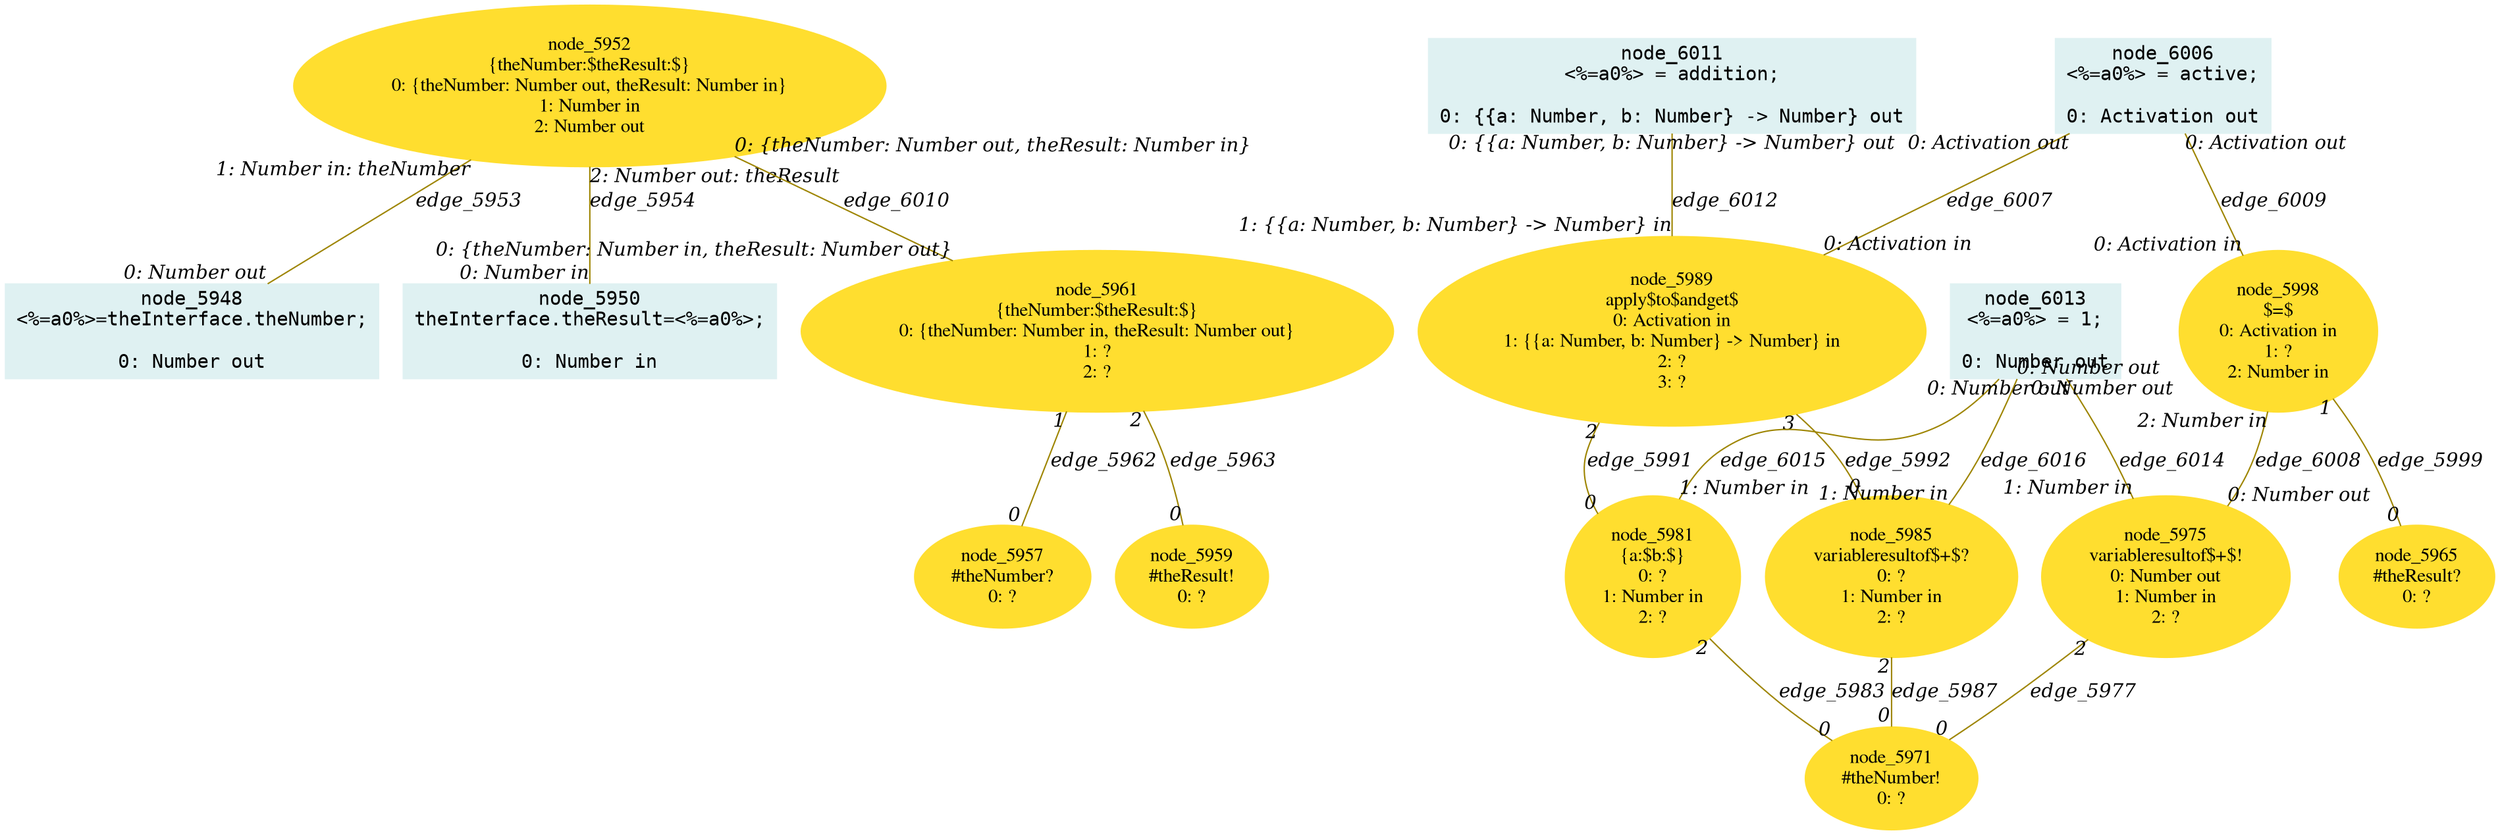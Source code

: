 digraph g{node_5948 [shape="box", style="filled", color="#dff1f2", fontname="Courier", label="node_5948
<%=a0%>=theInterface.theNumber;

0: Number out" ]
node_5950 [shape="box", style="filled", color="#dff1f2", fontname="Courier", label="node_5950
theInterface.theResult=<%=a0%>;

0: Number in" ]
node_5952 [shape="ellipse", style="filled", color="#ffde2f", fontname="Times", label="node_5952
{theNumber:$theResult:$}
0: {theNumber: Number out, theResult: Number in}
1: Number in
2: Number out" ]
node_5957 [shape="ellipse", style="filled", color="#ffde2f", fontname="Times", label="node_5957
#theNumber?
0: ?" ]
node_5959 [shape="ellipse", style="filled", color="#ffde2f", fontname="Times", label="node_5959
#theResult!
0: ?" ]
node_5961 [shape="ellipse", style="filled", color="#ffde2f", fontname="Times", label="node_5961
{theNumber:$theResult:$}
0: {theNumber: Number in, theResult: Number out}
1: ?
2: ?" ]
node_5965 [shape="ellipse", style="filled", color="#ffde2f", fontname="Times", label="node_5965
#theResult?
0: ?" ]
node_5971 [shape="ellipse", style="filled", color="#ffde2f", fontname="Times", label="node_5971
#theNumber!
0: ?" ]
node_5975 [shape="ellipse", style="filled", color="#ffde2f", fontname="Times", label="node_5975
variableresultof$+$!
0: Number out
1: Number in
2: ?" ]
node_5981 [shape="ellipse", style="filled", color="#ffde2f", fontname="Times", label="node_5981
{a:$b:$}
0: ?
1: Number in
2: ?" ]
node_5985 [shape="ellipse", style="filled", color="#ffde2f", fontname="Times", label="node_5985
variableresultof$+$?
0: ?
1: Number in
2: ?" ]
node_5989 [shape="ellipse", style="filled", color="#ffde2f", fontname="Times", label="node_5989
apply$to$andget$
0: Activation in
1: {{a: Number, b: Number} -> Number} in
2: ?
3: ?" ]
node_5998 [shape="ellipse", style="filled", color="#ffde2f", fontname="Times", label="node_5998
$=$
0: Activation in
1: ?
2: Number in" ]
node_6006 [shape="box", style="filled", color="#dff1f2", fontname="Courier", label="node_6006
<%=a0%> = active;

0: Activation out" ]
node_6011 [shape="box", style="filled", color="#dff1f2", fontname="Courier", label="node_6011
<%=a0%> = addition;

0: {{a: Number, b: Number} -> Number} out" ]
node_6013 [shape="box", style="filled", color="#dff1f2", fontname="Courier", label="node_6013
<%=a0%> = 1;

0: Number out" ]
node_5952 -> node_5948 [dir=none, arrowHead=none, fontname="Times-Italic", arrowsize=1, color="#9d8400", label="edge_5953",  headlabel="0: Number out", taillabel="1: Number in: theNumber" ]
node_5952 -> node_5950 [dir=none, arrowHead=none, fontname="Times-Italic", arrowsize=1, color="#9d8400", label="edge_5954",  headlabel="0: Number in", taillabel="2: Number out: theResult" ]
node_5961 -> node_5957 [dir=none, arrowHead=none, fontname="Times-Italic", arrowsize=1, color="#9d8400", label="edge_5962",  headlabel="0", taillabel="1" ]
node_5961 -> node_5959 [dir=none, arrowHead=none, fontname="Times-Italic", arrowsize=1, color="#9d8400", label="edge_5963",  headlabel="0", taillabel="2" ]
node_5975 -> node_5971 [dir=none, arrowHead=none, fontname="Times-Italic", arrowsize=1, color="#9d8400", label="edge_5977",  headlabel="0", taillabel="2" ]
node_5981 -> node_5971 [dir=none, arrowHead=none, fontname="Times-Italic", arrowsize=1, color="#9d8400", label="edge_5983",  headlabel="0", taillabel="2" ]
node_5985 -> node_5971 [dir=none, arrowHead=none, fontname="Times-Italic", arrowsize=1, color="#9d8400", label="edge_5987",  headlabel="0", taillabel="2" ]
node_5989 -> node_5981 [dir=none, arrowHead=none, fontname="Times-Italic", arrowsize=1, color="#9d8400", label="edge_5991",  headlabel="0", taillabel="2" ]
node_5989 -> node_5985 [dir=none, arrowHead=none, fontname="Times-Italic", arrowsize=1, color="#9d8400", label="edge_5992",  headlabel="0", taillabel="3" ]
node_5998 -> node_5965 [dir=none, arrowHead=none, fontname="Times-Italic", arrowsize=1, color="#9d8400", label="edge_5999",  headlabel="0", taillabel="1" ]
node_6006 -> node_5989 [dir=none, arrowHead=none, fontname="Times-Italic", arrowsize=1, color="#9d8400", label="edge_6007",  headlabel="0: Activation in", taillabel="0: Activation out" ]
node_5998 -> node_5975 [dir=none, arrowHead=none, fontname="Times-Italic", arrowsize=1, color="#9d8400", label="edge_6008",  headlabel="0: Number out", taillabel="2: Number in" ]
node_6006 -> node_5998 [dir=none, arrowHead=none, fontname="Times-Italic", arrowsize=1, color="#9d8400", label="edge_6009",  headlabel="0: Activation in", taillabel="0: Activation out" ]
node_5952 -> node_5961 [dir=none, arrowHead=none, fontname="Times-Italic", arrowsize=1, color="#9d8400", label="edge_6010",  headlabel="0: {theNumber: Number in, theResult: Number out}", taillabel="0: {theNumber: Number out, theResult: Number in}" ]
node_6011 -> node_5989 [dir=none, arrowHead=none, fontname="Times-Italic", arrowsize=1, color="#9d8400", label="edge_6012",  headlabel="1: {{a: Number, b: Number} -> Number} in", taillabel="0: {{a: Number, b: Number} -> Number} out" ]
node_6013 -> node_5975 [dir=none, arrowHead=none, fontname="Times-Italic", arrowsize=1, color="#9d8400", label="edge_6014",  headlabel="1: Number in", taillabel="0: Number out" ]
node_6013 -> node_5981 [dir=none, arrowHead=none, fontname="Times-Italic", arrowsize=1, color="#9d8400", label="edge_6015",  headlabel="1: Number in", taillabel="0: Number out" ]
node_6013 -> node_5985 [dir=none, arrowHead=none, fontname="Times-Italic", arrowsize=1, color="#9d8400", label="edge_6016",  headlabel="1: Number in", taillabel="0: Number out" ]
}